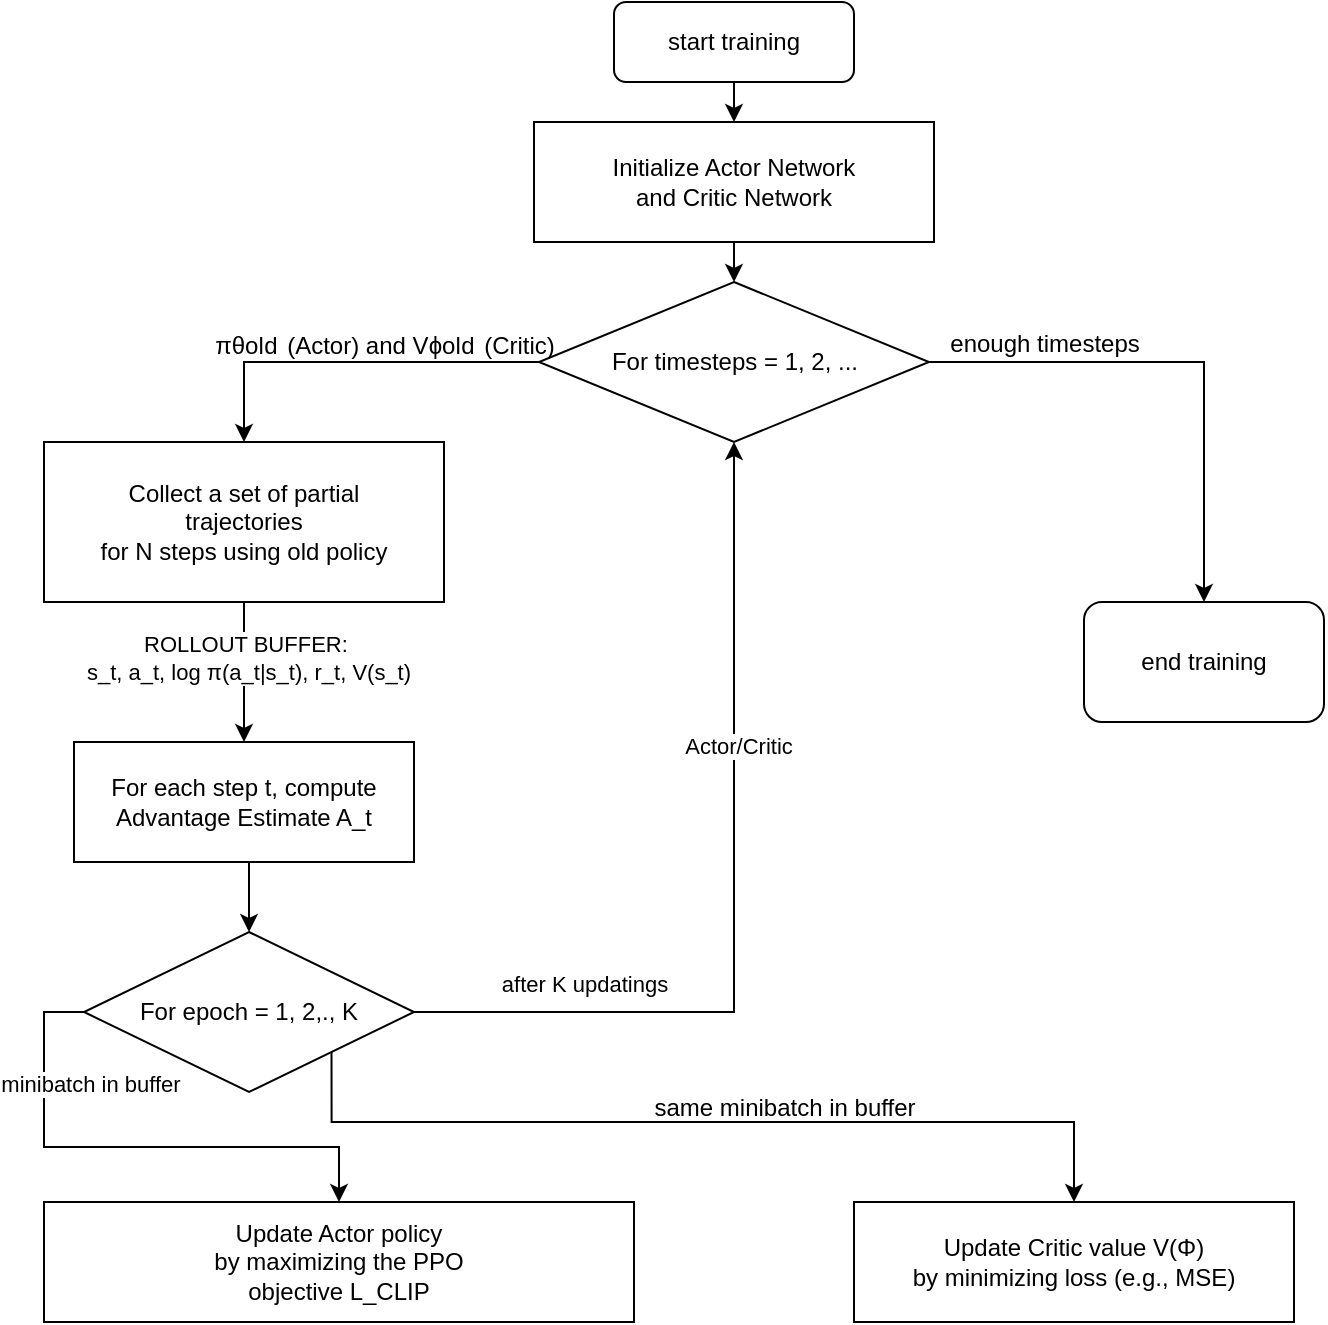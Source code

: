 <mxfile version="28.0.6">
  <diagram name="第 1 页" id="_ksLS6vk8AXReH3x_EjZ">
    <mxGraphModel dx="1426" dy="841" grid="1" gridSize="10" guides="1" tooltips="1" connect="1" arrows="1" fold="1" page="1" pageScale="1" pageWidth="827" pageHeight="1169" math="0" shadow="0">
      <root>
        <mxCell id="0" />
        <mxCell id="1" parent="0" />
        <mxCell id="-jLRQ6ywCPKzy5jc2dw4-10" style="edgeStyle=orthogonalEdgeStyle;rounded=0;orthogonalLoop=1;jettySize=auto;html=1;exitX=0.5;exitY=1;exitDx=0;exitDy=0;entryX=0.5;entryY=0;entryDx=0;entryDy=0;" edge="1" parent="1" source="-jLRQ6ywCPKzy5jc2dw4-1" target="-jLRQ6ywCPKzy5jc2dw4-3">
          <mxGeometry relative="1" as="geometry" />
        </mxCell>
        <mxCell id="-jLRQ6ywCPKzy5jc2dw4-1" value="start training" style="rounded=1;whiteSpace=wrap;html=1;" vertex="1" parent="1">
          <mxGeometry x="325" y="50" width="120" height="40" as="geometry" />
        </mxCell>
        <mxCell id="-jLRQ6ywCPKzy5jc2dw4-12" style="edgeStyle=orthogonalEdgeStyle;rounded=0;orthogonalLoop=1;jettySize=auto;html=1;exitX=0.5;exitY=1;exitDx=0;exitDy=0;entryX=0.5;entryY=0;entryDx=0;entryDy=0;" edge="1" parent="1" source="-jLRQ6ywCPKzy5jc2dw4-3" target="-jLRQ6ywCPKzy5jc2dw4-4">
          <mxGeometry relative="1" as="geometry" />
        </mxCell>
        <mxCell id="-jLRQ6ywCPKzy5jc2dw4-3" value="&lt;div&gt;Initialize Actor Network&lt;/div&gt;&lt;div&gt;and Critic Network&lt;/div&gt;" style="rounded=0;whiteSpace=wrap;html=1;" vertex="1" parent="1">
          <mxGeometry x="285" y="110" width="200" height="60" as="geometry" />
        </mxCell>
        <mxCell id="-jLRQ6ywCPKzy5jc2dw4-14" style="edgeStyle=orthogonalEdgeStyle;rounded=0;orthogonalLoop=1;jettySize=auto;html=1;exitX=0;exitY=0.5;exitDx=0;exitDy=0;entryX=0.5;entryY=0;entryDx=0;entryDy=0;" edge="1" parent="1" source="-jLRQ6ywCPKzy5jc2dw4-4" target="-jLRQ6ywCPKzy5jc2dw4-5">
          <mxGeometry relative="1" as="geometry" />
        </mxCell>
        <mxCell id="-jLRQ6ywCPKzy5jc2dw4-26" style="edgeStyle=orthogonalEdgeStyle;rounded=0;orthogonalLoop=1;jettySize=auto;html=1;exitX=1;exitY=0.5;exitDx=0;exitDy=0;entryX=0.5;entryY=0;entryDx=0;entryDy=0;" edge="1" parent="1" source="-jLRQ6ywCPKzy5jc2dw4-4" target="-jLRQ6ywCPKzy5jc2dw4-27">
          <mxGeometry relative="1" as="geometry">
            <mxPoint x="620" y="340" as="targetPoint" />
          </mxGeometry>
        </mxCell>
        <mxCell id="-jLRQ6ywCPKzy5jc2dw4-4" value="For timesteps = 1, 2, ..." style="rhombus;whiteSpace=wrap;html=1;" vertex="1" parent="1">
          <mxGeometry x="287.5" y="190" width="195" height="80" as="geometry" />
        </mxCell>
        <mxCell id="-jLRQ6ywCPKzy5jc2dw4-15" style="edgeStyle=orthogonalEdgeStyle;rounded=0;orthogonalLoop=1;jettySize=auto;html=1;exitX=0.5;exitY=1;exitDx=0;exitDy=0;entryX=0.5;entryY=0;entryDx=0;entryDy=0;" edge="1" parent="1" source="-jLRQ6ywCPKzy5jc2dw4-5" target="-jLRQ6ywCPKzy5jc2dw4-6">
          <mxGeometry relative="1" as="geometry" />
        </mxCell>
        <mxCell id="-jLRQ6ywCPKzy5jc2dw4-30" value="ROLLOUT BUFFER:&amp;nbsp;&lt;div&gt;s_t,&amp;nbsp;a_t,&amp;nbsp;log π(a_t|s_t),&amp;nbsp;r_t,&amp;nbsp;V(s_t)&lt;/div&gt;" style="edgeLabel;html=1;align=center;verticalAlign=middle;resizable=0;points=[];" vertex="1" connectable="0" parent="-jLRQ6ywCPKzy5jc2dw4-15">
          <mxGeometry x="-0.2" y="2" relative="1" as="geometry">
            <mxPoint as="offset" />
          </mxGeometry>
        </mxCell>
        <mxCell id="-jLRQ6ywCPKzy5jc2dw4-5" value="&lt;div&gt;Collect a set of partial&lt;/div&gt;&lt;div&gt;trajectories&lt;/div&gt;&lt;div&gt;for N steps using old policy&lt;/div&gt;" style="rounded=0;whiteSpace=wrap;html=1;" vertex="1" parent="1">
          <mxGeometry x="40" y="270" width="200" height="80" as="geometry" />
        </mxCell>
        <mxCell id="-jLRQ6ywCPKzy5jc2dw4-17" style="edgeStyle=orthogonalEdgeStyle;rounded=0;orthogonalLoop=1;jettySize=auto;html=1;exitX=0.5;exitY=1;exitDx=0;exitDy=0;entryX=0.5;entryY=0;entryDx=0;entryDy=0;" edge="1" parent="1" source="-jLRQ6ywCPKzy5jc2dw4-6" target="-jLRQ6ywCPKzy5jc2dw4-7">
          <mxGeometry relative="1" as="geometry" />
        </mxCell>
        <mxCell id="-jLRQ6ywCPKzy5jc2dw4-6" value="&lt;div&gt;For each step t, compute&lt;/div&gt;&lt;div&gt;Advantage Estimate A_t&lt;/div&gt;" style="rounded=0;whiteSpace=wrap;html=1;" vertex="1" parent="1">
          <mxGeometry x="55" y="420" width="170" height="60" as="geometry" />
        </mxCell>
        <mxCell id="-jLRQ6ywCPKzy5jc2dw4-20" style="edgeStyle=orthogonalEdgeStyle;rounded=0;orthogonalLoop=1;jettySize=auto;html=1;exitX=0;exitY=0.5;exitDx=0;exitDy=0;" edge="1" parent="1" source="-jLRQ6ywCPKzy5jc2dw4-7" target="-jLRQ6ywCPKzy5jc2dw4-8">
          <mxGeometry relative="1" as="geometry" />
        </mxCell>
        <mxCell id="-jLRQ6ywCPKzy5jc2dw4-31" value="minibatch in buffer" style="edgeLabel;html=1;align=center;verticalAlign=middle;resizable=0;points=[];" vertex="1" connectable="0" parent="-jLRQ6ywCPKzy5jc2dw4-20">
          <mxGeometry x="-0.573" y="2" relative="1" as="geometry">
            <mxPoint x="21" as="offset" />
          </mxGeometry>
        </mxCell>
        <mxCell id="-jLRQ6ywCPKzy5jc2dw4-23" style="edgeStyle=orthogonalEdgeStyle;rounded=0;orthogonalLoop=1;jettySize=auto;html=1;exitX=1;exitY=0.5;exitDx=0;exitDy=0;entryX=0.5;entryY=1;entryDx=0;entryDy=0;" edge="1" parent="1" source="-jLRQ6ywCPKzy5jc2dw4-7" target="-jLRQ6ywCPKzy5jc2dw4-4">
          <mxGeometry relative="1" as="geometry">
            <mxPoint x="308" y="555" as="targetPoint" />
          </mxGeometry>
        </mxCell>
        <mxCell id="-jLRQ6ywCPKzy5jc2dw4-24" value="after K updatings" style="edgeLabel;html=1;align=center;verticalAlign=middle;resizable=0;points=[];" vertex="1" connectable="0" parent="-jLRQ6ywCPKzy5jc2dw4-23">
          <mxGeometry x="0.036" y="4" relative="1" as="geometry">
            <mxPoint x="-71" y="56" as="offset" />
          </mxGeometry>
        </mxCell>
        <mxCell id="-jLRQ6ywCPKzy5jc2dw4-34" value="Actor/Critic" style="edgeLabel;html=1;align=center;verticalAlign=middle;resizable=0;points=[];" vertex="1" connectable="0" parent="-jLRQ6ywCPKzy5jc2dw4-23">
          <mxGeometry x="0.317" y="-2" relative="1" as="geometry">
            <mxPoint as="offset" />
          </mxGeometry>
        </mxCell>
        <mxCell id="-jLRQ6ywCPKzy5jc2dw4-32" style="edgeStyle=orthogonalEdgeStyle;rounded=0;orthogonalLoop=1;jettySize=auto;html=1;exitX=1;exitY=1;exitDx=0;exitDy=0;" edge="1" parent="1" source="-jLRQ6ywCPKzy5jc2dw4-7" target="-jLRQ6ywCPKzy5jc2dw4-9">
          <mxGeometry relative="1" as="geometry">
            <Array as="points">
              <mxPoint x="184" y="610" />
              <mxPoint x="555" y="610" />
            </Array>
          </mxGeometry>
        </mxCell>
        <mxCell id="-jLRQ6ywCPKzy5jc2dw4-7" value="For epoch = 1, 2,., K" style="rhombus;whiteSpace=wrap;html=1;" vertex="1" parent="1">
          <mxGeometry x="60" y="515" width="165" height="80" as="geometry" />
        </mxCell>
        <mxCell id="-jLRQ6ywCPKzy5jc2dw4-8" value="&lt;div&gt;Update Actor policy&lt;/div&gt;&lt;div&gt;by maximizing the PPO&lt;/div&gt;&lt;div&gt;objective L_CLIP&lt;/div&gt;" style="rounded=0;whiteSpace=wrap;html=1;" vertex="1" parent="1">
          <mxGeometry x="40" y="650" width="295" height="60" as="geometry" />
        </mxCell>
        <mxCell id="-jLRQ6ywCPKzy5jc2dw4-9" value="&lt;div&gt;Update Critic value V(Φ)&lt;/div&gt;&lt;div&gt;by minimizing loss (e.g., MSE)&lt;/div&gt;" style="rounded=0;whiteSpace=wrap;html=1;" vertex="1" parent="1">
          <mxGeometry x="445" y="650" width="220" height="60" as="geometry" />
        </mxCell>
        <mxCell id="-jLRQ6ywCPKzy5jc2dw4-27" value="end training" style="rounded=1;whiteSpace=wrap;html=1;" vertex="1" parent="1">
          <mxGeometry x="560" y="350" width="120" height="60" as="geometry" />
        </mxCell>
        <mxCell id="-jLRQ6ywCPKzy5jc2dw4-28" value="enough timesteps" style="text;html=1;align=center;verticalAlign=middle;resizable=0;points=[];autosize=1;strokeColor=none;fillColor=none;" vertex="1" parent="1">
          <mxGeometry x="480" y="206" width="120" height="30" as="geometry" />
        </mxCell>
        <mxCell id="-jLRQ6ywCPKzy5jc2dw4-29" value="&lt;span class=&quot;math-inline&quot;&gt;&lt;span style=&quot;height: 0.686em; vertical-align: -0.256em;&quot; class=&quot;strut&quot;&gt;&lt;/span&gt;&lt;span class=&quot;mord&quot;&gt;&lt;span class=&quot;mord mathnormal&quot; style=&quot;margin-right: 0.036em;&quot;&gt;π&lt;/span&gt;&lt;span class=&quot;msupsub&quot;&gt;&lt;span class=&quot;vlist-t vlist-t2&quot;&gt;&lt;span class=&quot;vlist-r&quot;&gt;&lt;span style=&quot;height: 0.336em;&quot; class=&quot;vlist&quot;&gt;&lt;span style=&quot;top: -2.55em; margin-left: -0.036em; margin-right: 0.05em;&quot; class=&quot;&quot;&gt;&lt;span style=&quot;height: 2.7em;&quot; class=&quot;pstrut&quot;&gt;&lt;/span&gt;&lt;span class=&quot;sizing reset-size6 size3 mtight&quot;&gt;&lt;span class=&quot;mord mtight&quot;&gt;&lt;span class=&quot;mord mtight&quot;&gt;&lt;span class=&quot;mord mathnormal mtight&quot; style=&quot;margin-right: 0.028em;&quot;&gt;θ&lt;/span&gt;&lt;span class=&quot;msupsub&quot;&gt;&lt;span class=&quot;vlist-t vlist-t2&quot;&gt;&lt;span class=&quot;vlist-r&quot;&gt;&lt;span style=&quot;height: 0.345em;&quot; class=&quot;vlist&quot;&gt;&lt;span style=&quot;top: -2.349em; margin-left: -0.028em; margin-right: 0.071em;&quot; class=&quot;&quot;&gt;&lt;span style=&quot;height: 2.5em;&quot; class=&quot;pstrut&quot;&gt;&lt;/span&gt;&lt;span class=&quot;sizing reset-size3 size1 mtight&quot;&gt;&lt;span class=&quot;mord mtight&quot;&gt;&lt;span class=&quot;mord mathnormal mtight&quot;&gt;o&lt;/span&gt;&lt;span class=&quot;mord mathnormal mtight&quot; style=&quot;margin-right: 0.02em;&quot;&gt;l&lt;/span&gt;&lt;span class=&quot;mord mathnormal mtight&quot;&gt;d&lt;/span&gt;&lt;/span&gt;&lt;/span&gt;&lt;/span&gt;&lt;/span&gt;&lt;span class=&quot;vlist-s&quot;&gt;​&lt;/span&gt;&lt;/span&gt;&lt;span class=&quot;vlist-r&quot;&gt;&lt;span style=&quot;height: 0.151em;&quot; class=&quot;vlist&quot;&gt;&lt;span class=&quot;&quot;&gt;&lt;/span&gt;&lt;/span&gt;&lt;/span&gt;&lt;/span&gt;&lt;/span&gt;&lt;/span&gt;&lt;/span&gt;&lt;/span&gt;&lt;/span&gt;&lt;/span&gt;&lt;span class=&quot;vlist-s&quot;&gt;​&lt;/span&gt;&lt;/span&gt;&lt;span class=&quot;vlist-r&quot;&gt;&lt;span style=&quot;height: 0.256em;&quot; class=&quot;vlist&quot;&gt;&lt;span class=&quot;&quot;&gt;&lt;/span&gt;&lt;/span&gt;&lt;/span&gt;&lt;/span&gt;&lt;/span&gt;&lt;/span&gt;&lt;/span&gt; (Actor) and&amp;nbsp;&lt;span class=&quot;math-inline&quot;&gt;&lt;span class=&quot;katex&quot;&gt;&lt;span aria-hidden=&quot;true&quot; class=&quot;katex-html&quot;&gt;&lt;span class=&quot;base&quot;&gt;&lt;span class=&quot;mord&quot;&gt;&lt;span class=&quot;mord mathnormal&quot; style=&quot;margin-right: 0.222em;&quot;&gt;V&lt;/span&gt;&lt;span class=&quot;msupsub&quot;&gt;&lt;span class=&quot;vlist-t vlist-t2&quot;&gt;&lt;span class=&quot;vlist-r&quot;&gt;&lt;span style=&quot;height: 0.336em;&quot; class=&quot;vlist&quot;&gt;&lt;span style=&quot;top: -2.55em; margin-left: -0.222em; margin-right: 0.05em;&quot; class=&quot;&quot;&gt;&lt;span style=&quot;height: 2.7em;&quot; class=&quot;pstrut&quot;&gt;&lt;/span&gt;&lt;span class=&quot;sizing reset-size6 size3 mtight&quot;&gt;&lt;span class=&quot;mord mtight&quot;&gt;&lt;span class=&quot;mord mtight&quot;&gt;&lt;span class=&quot;mord mathnormal mtight&quot;&gt;ϕ&lt;/span&gt;&lt;span class=&quot;msupsub&quot;&gt;&lt;span class=&quot;vlist-t vlist-t2&quot;&gt;&lt;span class=&quot;vlist-r&quot;&gt;&lt;span style=&quot;height: 0.345em;&quot; class=&quot;vlist&quot;&gt;&lt;span style=&quot;top: -2.349em; margin-left: 0em; margin-right: 0.071em;&quot; class=&quot;&quot;&gt;&lt;span style=&quot;height: 2.5em;&quot; class=&quot;pstrut&quot;&gt;&lt;/span&gt;&lt;span class=&quot;sizing reset-size3 size1 mtight&quot;&gt;&lt;span class=&quot;mord mtight&quot;&gt;&lt;span class=&quot;mord mathnormal mtight&quot;&gt;o&lt;/span&gt;&lt;span class=&quot;mord mathnormal mtight&quot; style=&quot;margin-right: 0.02em;&quot;&gt;l&lt;/span&gt;&lt;span class=&quot;mord mathnormal mtight&quot;&gt;d&lt;/span&gt;&lt;/span&gt;&lt;/span&gt;&lt;/span&gt;&lt;/span&gt;&lt;span class=&quot;vlist-s&quot;&gt;​&lt;/span&gt;&lt;/span&gt;&lt;span class=&quot;vlist-r&quot;&gt;&lt;span style=&quot;height: 0.151em;&quot; class=&quot;vlist&quot;&gt;&lt;span class=&quot;&quot;&gt;&lt;/span&gt;&lt;/span&gt;&lt;/span&gt;&lt;/span&gt;&lt;/span&gt;&lt;/span&gt;&lt;/span&gt;&lt;/span&gt;&lt;/span&gt;&lt;/span&gt;&lt;span class=&quot;vlist-s&quot;&gt;​&lt;/span&gt;&lt;/span&gt;&lt;span class=&quot;vlist-r&quot;&gt;&lt;span style=&quot;height: 0.286em;&quot; class=&quot;vlist&quot;&gt;&lt;span class=&quot;&quot;&gt;&lt;/span&gt;&lt;/span&gt;&lt;/span&gt;&lt;/span&gt;&lt;/span&gt;&lt;/span&gt;&lt;/span&gt;&lt;/span&gt;&lt;/span&gt;&lt;/span&gt; (Critic)" style="text;html=1;align=center;verticalAlign=middle;resizable=0;points=[];autosize=1;strokeColor=none;fillColor=none;" vertex="1" parent="1">
          <mxGeometry x="115" y="208" width="190" height="30" as="geometry" />
        </mxCell>
        <mxCell id="-jLRQ6ywCPKzy5jc2dw4-33" value="same minibatch in buffer" style="text;html=1;align=center;verticalAlign=middle;resizable=0;points=[];autosize=1;strokeColor=none;fillColor=none;" vertex="1" parent="1">
          <mxGeometry x="335" y="588" width="150" height="30" as="geometry" />
        </mxCell>
      </root>
    </mxGraphModel>
  </diagram>
</mxfile>
